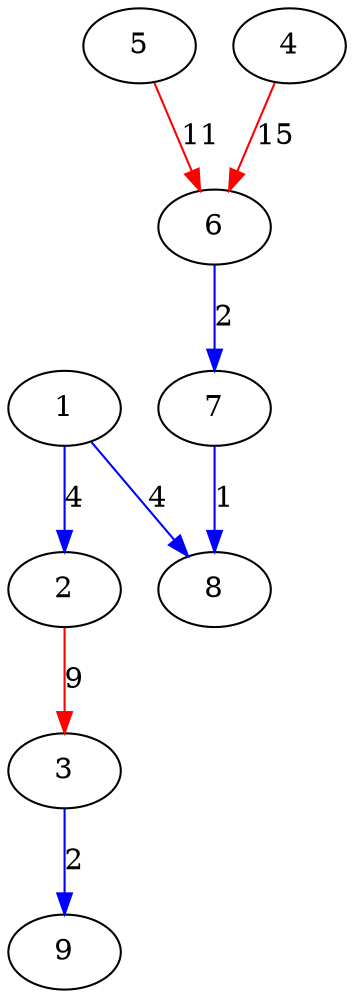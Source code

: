 digraph mentions {
	 edge [color=blue];
7 -> 8 [label="1"];
	 edge [color=blue];
3 -> 9 [label="2"];
	 edge [color=blue];
6 -> 7 [label="2"];
	 edge [color=blue];
1 -> 2 [label="4"];
	 edge [color=blue];
1 -> 8 [label="4"];
	 edge [color=red];
2 -> 3 [label="9"];
	 edge [color=red];
5 -> 6 [label="11"];
	 edge [color=red];
4 -> 6 [label="15"];
}
